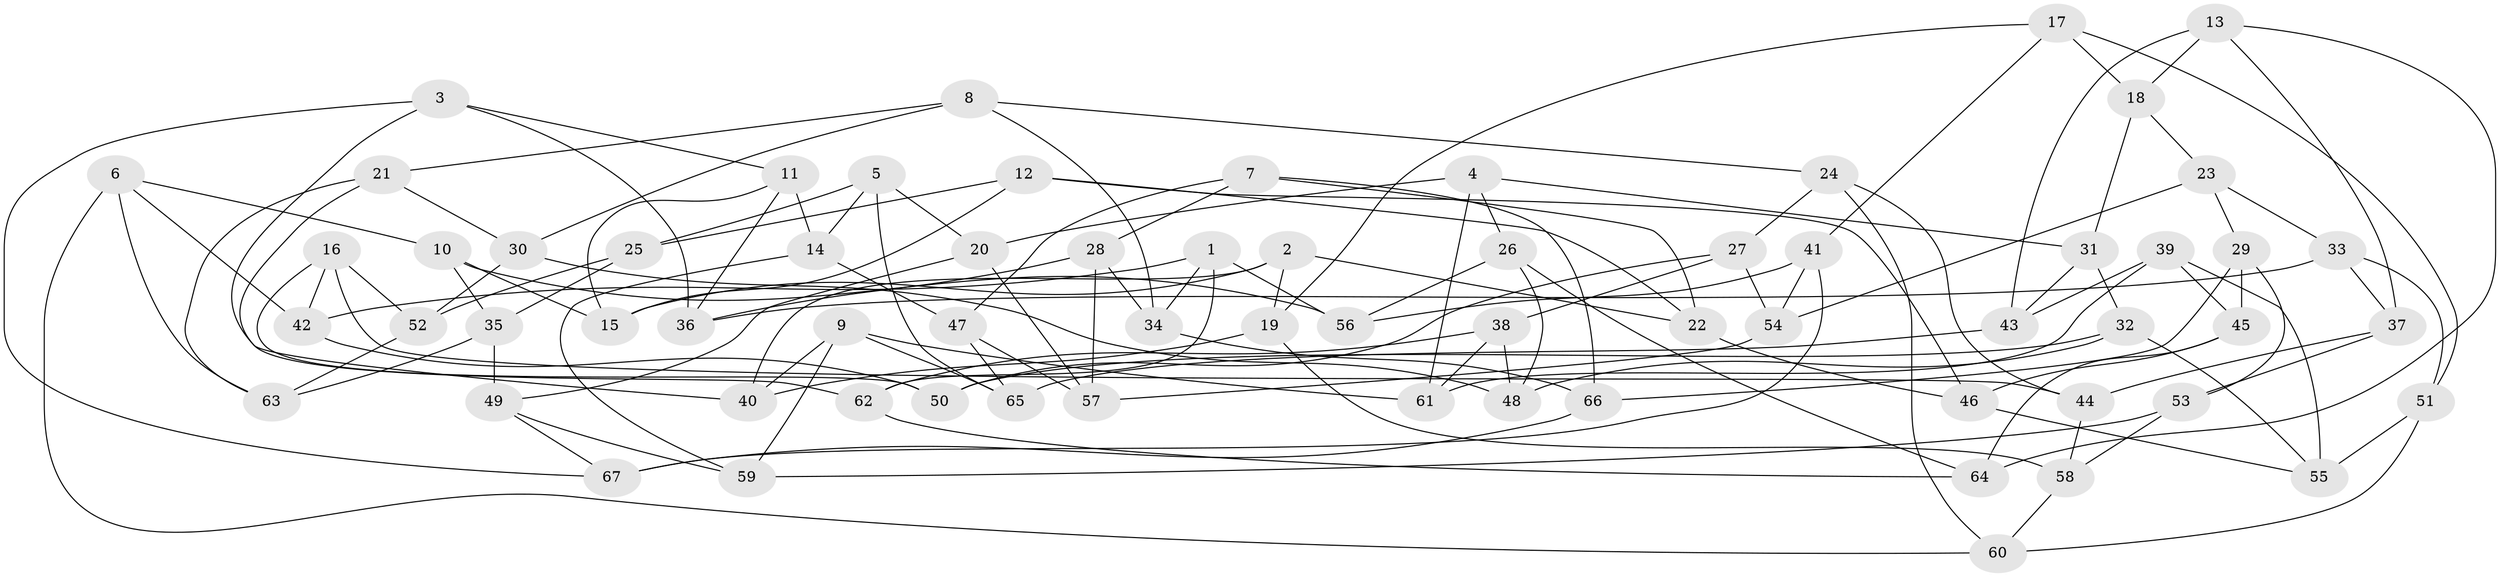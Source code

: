 // coarse degree distribution, {10: 0.025, 4: 0.55, 7: 0.1, 6: 0.125, 5: 0.075, 11: 0.025, 3: 0.075, 9: 0.025}
// Generated by graph-tools (version 1.1) at 2025/20/03/04/25 18:20:59]
// undirected, 67 vertices, 134 edges
graph export_dot {
graph [start="1"]
  node [color=gray90,style=filled];
  1;
  2;
  3;
  4;
  5;
  6;
  7;
  8;
  9;
  10;
  11;
  12;
  13;
  14;
  15;
  16;
  17;
  18;
  19;
  20;
  21;
  22;
  23;
  24;
  25;
  26;
  27;
  28;
  29;
  30;
  31;
  32;
  33;
  34;
  35;
  36;
  37;
  38;
  39;
  40;
  41;
  42;
  43;
  44;
  45;
  46;
  47;
  48;
  49;
  50;
  51;
  52;
  53;
  54;
  55;
  56;
  57;
  58;
  59;
  60;
  61;
  62;
  63;
  64;
  65;
  66;
  67;
  1 -- 42;
  1 -- 62;
  1 -- 34;
  1 -- 56;
  2 -- 19;
  2 -- 15;
  2 -- 40;
  2 -- 22;
  3 -- 62;
  3 -- 11;
  3 -- 67;
  3 -- 36;
  4 -- 31;
  4 -- 26;
  4 -- 20;
  4 -- 61;
  5 -- 25;
  5 -- 65;
  5 -- 14;
  5 -- 20;
  6 -- 42;
  6 -- 60;
  6 -- 63;
  6 -- 10;
  7 -- 66;
  7 -- 22;
  7 -- 28;
  7 -- 47;
  8 -- 30;
  8 -- 34;
  8 -- 21;
  8 -- 24;
  9 -- 40;
  9 -- 61;
  9 -- 65;
  9 -- 59;
  10 -- 35;
  10 -- 56;
  10 -- 15;
  11 -- 36;
  11 -- 15;
  11 -- 14;
  12 -- 22;
  12 -- 25;
  12 -- 46;
  12 -- 15;
  13 -- 43;
  13 -- 37;
  13 -- 64;
  13 -- 18;
  14 -- 59;
  14 -- 47;
  16 -- 50;
  16 -- 44;
  16 -- 42;
  16 -- 52;
  17 -- 19;
  17 -- 41;
  17 -- 18;
  17 -- 51;
  18 -- 23;
  18 -- 31;
  19 -- 58;
  19 -- 40;
  20 -- 49;
  20 -- 57;
  21 -- 40;
  21 -- 63;
  21 -- 30;
  22 -- 46;
  23 -- 29;
  23 -- 54;
  23 -- 33;
  24 -- 44;
  24 -- 27;
  24 -- 60;
  25 -- 35;
  25 -- 52;
  26 -- 48;
  26 -- 56;
  26 -- 64;
  27 -- 54;
  27 -- 50;
  27 -- 38;
  28 -- 57;
  28 -- 34;
  28 -- 36;
  29 -- 53;
  29 -- 66;
  29 -- 45;
  30 -- 48;
  30 -- 52;
  31 -- 32;
  31 -- 43;
  32 -- 50;
  32 -- 55;
  32 -- 48;
  33 -- 51;
  33 -- 36;
  33 -- 37;
  34 -- 66;
  35 -- 49;
  35 -- 63;
  37 -- 44;
  37 -- 53;
  38 -- 62;
  38 -- 61;
  38 -- 48;
  39 -- 55;
  39 -- 61;
  39 -- 45;
  39 -- 43;
  41 -- 56;
  41 -- 54;
  41 -- 67;
  42 -- 50;
  43 -- 65;
  44 -- 58;
  45 -- 46;
  45 -- 64;
  46 -- 55;
  47 -- 57;
  47 -- 65;
  49 -- 67;
  49 -- 59;
  51 -- 60;
  51 -- 55;
  52 -- 63;
  53 -- 59;
  53 -- 58;
  54 -- 57;
  58 -- 60;
  62 -- 64;
  66 -- 67;
}

